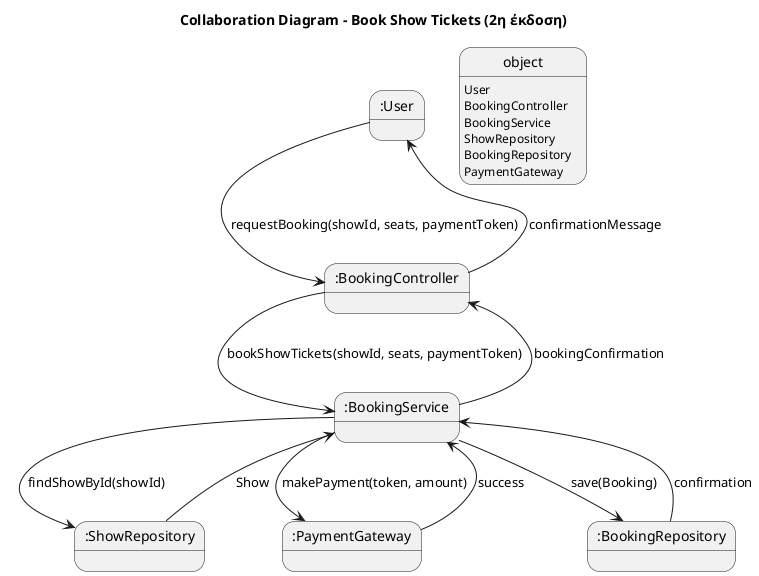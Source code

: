 @startuml
title Collaboration Diagram - Book Show Tickets (2η έκδοση)

object :User
object :BookingController
object :BookingService
object :ShowRepository
object :BookingRepository
object :PaymentGateway

:User -> :BookingController : requestBooking(showId, seats, paymentToken)
:BookingController -> :BookingService : bookShowTickets(showId, seats, paymentToken)
:BookingService -> :ShowRepository : findShowById(showId)
:ShowRepository --> :BookingService : Show
:BookingService -> :PaymentGateway : makePayment(token, amount)
:PaymentGateway --> :BookingService : success
:BookingService -> :BookingRepository : save(Booking)
:BookingRepository --> :BookingService : confirmation
:BookingService --> :BookingController : bookingConfirmation
:BookingController --> :User : confirmationMessage

@enduml
